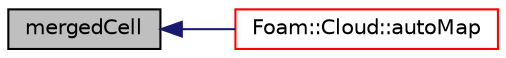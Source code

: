 digraph "mergedCell"
{
  bgcolor="transparent";
  edge [fontname="Helvetica",fontsize="10",labelfontname="Helvetica",labelfontsize="10"];
  node [fontname="Helvetica",fontsize="10",shape=record];
  rankdir="LR";
  Node1 [label="mergedCell",height=0.2,width=0.4,color="black", fillcolor="grey75", style="filled", fontcolor="black"];
  Node1 -> Node2 [dir="back",color="midnightblue",fontsize="10",style="solid",fontname="Helvetica"];
  Node2 [label="Foam::Cloud::autoMap",height=0.2,width=0.4,color="red",URL="$a00280.html#a57b4e19b916ac2250c5d4b4f259a9f99",tooltip="Remap the cells of particles corresponding to the. "];
}

